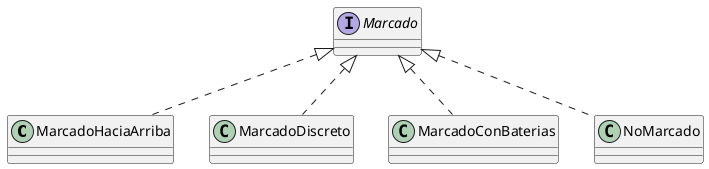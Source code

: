 @startuml
'https://plantuml.com/class-diagram
class MarcadoHaciaArriba implements Marcado
class MarcadoDiscreto implements Marcado
class MarcadoConBaterias implements Marcado
class NoMarcado implements Marcado

@enduml